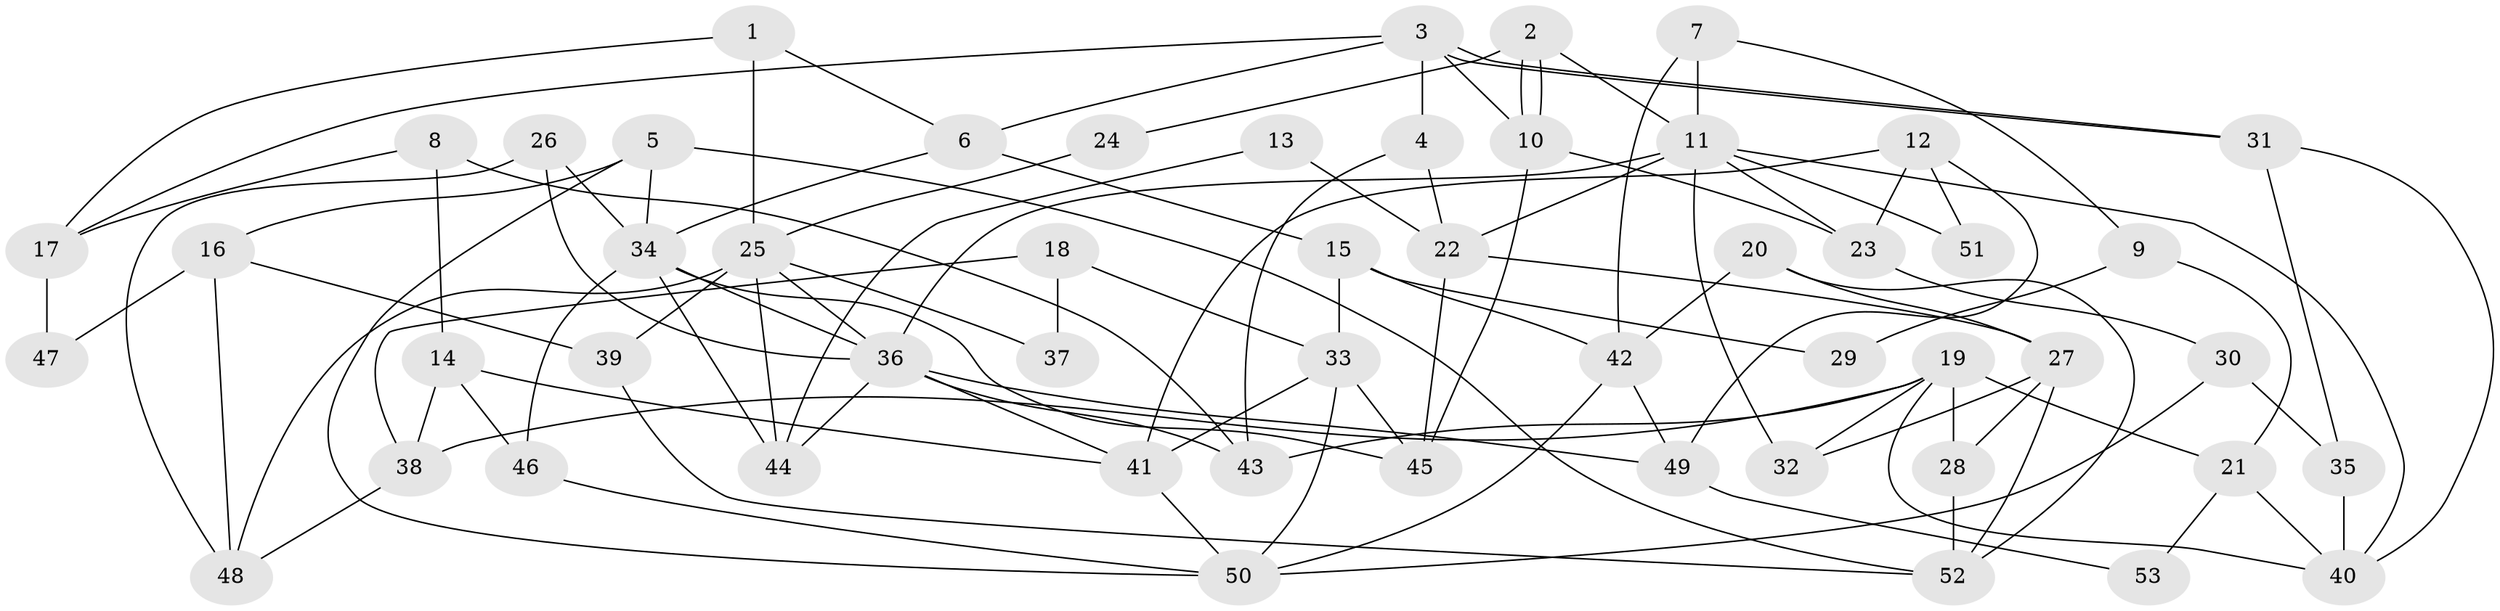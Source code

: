 // coarse degree distribution, {3: 0.08823529411764706, 4: 0.23529411764705882, 6: 0.11764705882352941, 5: 0.2647058823529412, 7: 0.08823529411764706, 9: 0.029411764705882353, 2: 0.11764705882352941, 8: 0.058823529411764705}
// Generated by graph-tools (version 1.1) at 2025/41/03/06/25 10:41:53]
// undirected, 53 vertices, 106 edges
graph export_dot {
graph [start="1"]
  node [color=gray90,style=filled];
  1;
  2;
  3;
  4;
  5;
  6;
  7;
  8;
  9;
  10;
  11;
  12;
  13;
  14;
  15;
  16;
  17;
  18;
  19;
  20;
  21;
  22;
  23;
  24;
  25;
  26;
  27;
  28;
  29;
  30;
  31;
  32;
  33;
  34;
  35;
  36;
  37;
  38;
  39;
  40;
  41;
  42;
  43;
  44;
  45;
  46;
  47;
  48;
  49;
  50;
  51;
  52;
  53;
  1 -- 25;
  1 -- 17;
  1 -- 6;
  2 -- 11;
  2 -- 10;
  2 -- 10;
  2 -- 24;
  3 -- 6;
  3 -- 31;
  3 -- 31;
  3 -- 4;
  3 -- 10;
  3 -- 17;
  4 -- 43;
  4 -- 22;
  5 -- 16;
  5 -- 34;
  5 -- 50;
  5 -- 52;
  6 -- 34;
  6 -- 15;
  7 -- 42;
  7 -- 11;
  7 -- 9;
  8 -- 14;
  8 -- 43;
  8 -- 17;
  9 -- 21;
  9 -- 29;
  10 -- 23;
  10 -- 45;
  11 -- 22;
  11 -- 36;
  11 -- 23;
  11 -- 32;
  11 -- 40;
  11 -- 51;
  12 -- 23;
  12 -- 41;
  12 -- 49;
  12 -- 51;
  13 -- 22;
  13 -- 44;
  14 -- 38;
  14 -- 41;
  14 -- 46;
  15 -- 33;
  15 -- 29;
  15 -- 42;
  16 -- 48;
  16 -- 39;
  16 -- 47;
  17 -- 47;
  18 -- 33;
  18 -- 38;
  18 -- 37;
  19 -- 28;
  19 -- 40;
  19 -- 21;
  19 -- 32;
  19 -- 38;
  19 -- 43;
  20 -- 42;
  20 -- 27;
  20 -- 52;
  21 -- 40;
  21 -- 53;
  22 -- 27;
  22 -- 45;
  23 -- 30;
  24 -- 25;
  25 -- 44;
  25 -- 36;
  25 -- 37;
  25 -- 39;
  25 -- 48;
  26 -- 36;
  26 -- 34;
  26 -- 48;
  27 -- 52;
  27 -- 32;
  27 -- 28;
  28 -- 52;
  30 -- 50;
  30 -- 35;
  31 -- 35;
  31 -- 40;
  33 -- 45;
  33 -- 41;
  33 -- 50;
  34 -- 45;
  34 -- 46;
  34 -- 36;
  34 -- 44;
  35 -- 40;
  36 -- 49;
  36 -- 41;
  36 -- 43;
  36 -- 44;
  38 -- 48;
  39 -- 52;
  41 -- 50;
  42 -- 50;
  42 -- 49;
  46 -- 50;
  49 -- 53;
}
